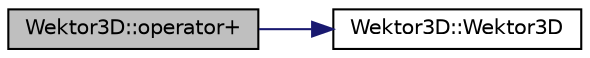 digraph "Wektor3D::operator+"
{
  edge [fontname="Helvetica",fontsize="10",labelfontname="Helvetica",labelfontsize="10"];
  node [fontname="Helvetica",fontsize="10",shape=record];
  rankdir="LR";
  Node1 [label="Wektor3D::operator+",height=0.2,width=0.4,color="black", fillcolor="grey75", style="filled", fontcolor="black"];
  Node1 -> Node2 [color="midnightblue",fontsize="10",style="solid",fontname="Helvetica"];
  Node2 [label="Wektor3D::Wektor3D",height=0.2,width=0.4,color="black", fillcolor="white", style="filled",URL="$class_wektor3_d.html#a7c48a57fd36c0af29e26c825f90a973f",tooltip="Inicjalizuje współrzędne wektora wartościami 0. "];
}
